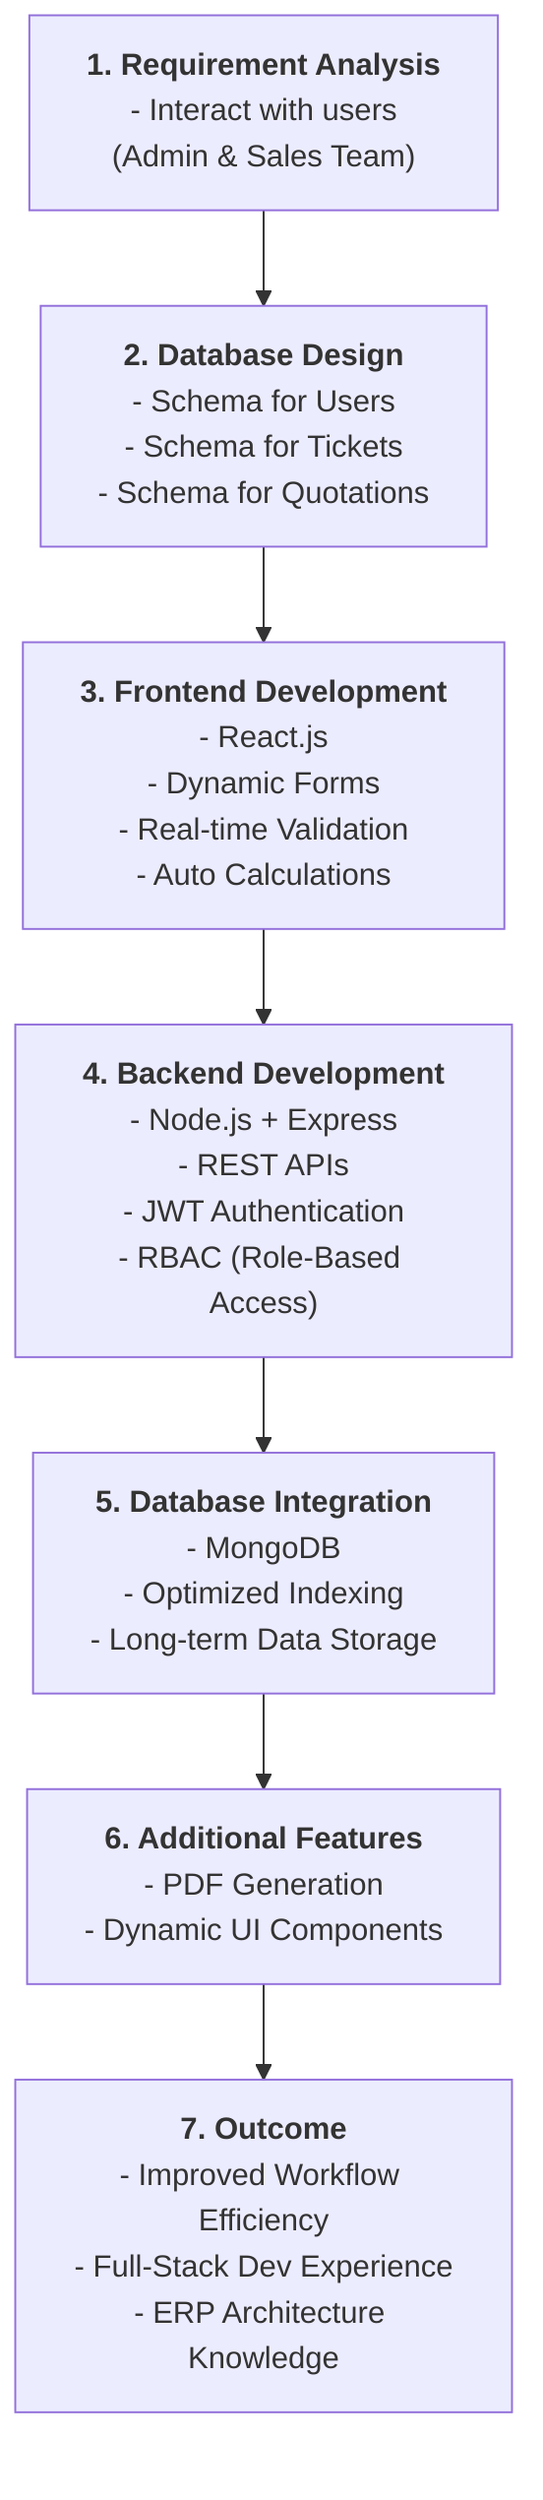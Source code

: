 ---
id: 74bcc76f-0af2-44d5-b4a3-e0dff12cea4c
---
graph TD
    A["<b>1. Requirement Analysis</b><br>- Interact with users<br>  (Admin & Sales Team)"] --> B["<b>2. Database Design</b><br>- Schema for Users<br>- Schema for Tickets<br>- Schema for Quotations"];
    B --> C["<b>3. Frontend Development</b><br>- React.js<br>- Dynamic Forms<br>- Real-time Validation<br>- Auto Calculations"];
    C --> D["<b>4. Backend Development</b><br>- Node.js + Express<br>- REST APIs<br>- JWT Authentication<br>- RBAC (Role-Based Access)"];
    D --> E["<b>5. Database Integration</b><br>- MongoDB<br>- Optimized Indexing<br>- Long-term Data Storage"];
    E --> F["<b>6. Additional Features</b><br>- PDF Generation<br>- Dynamic UI Components"];
    F --> G["<b>7. Outcome</b><br>- Improved Workflow Efficiency<br>- Full-Stack Dev Experience<br>- ERP Architecture Knowledge"];